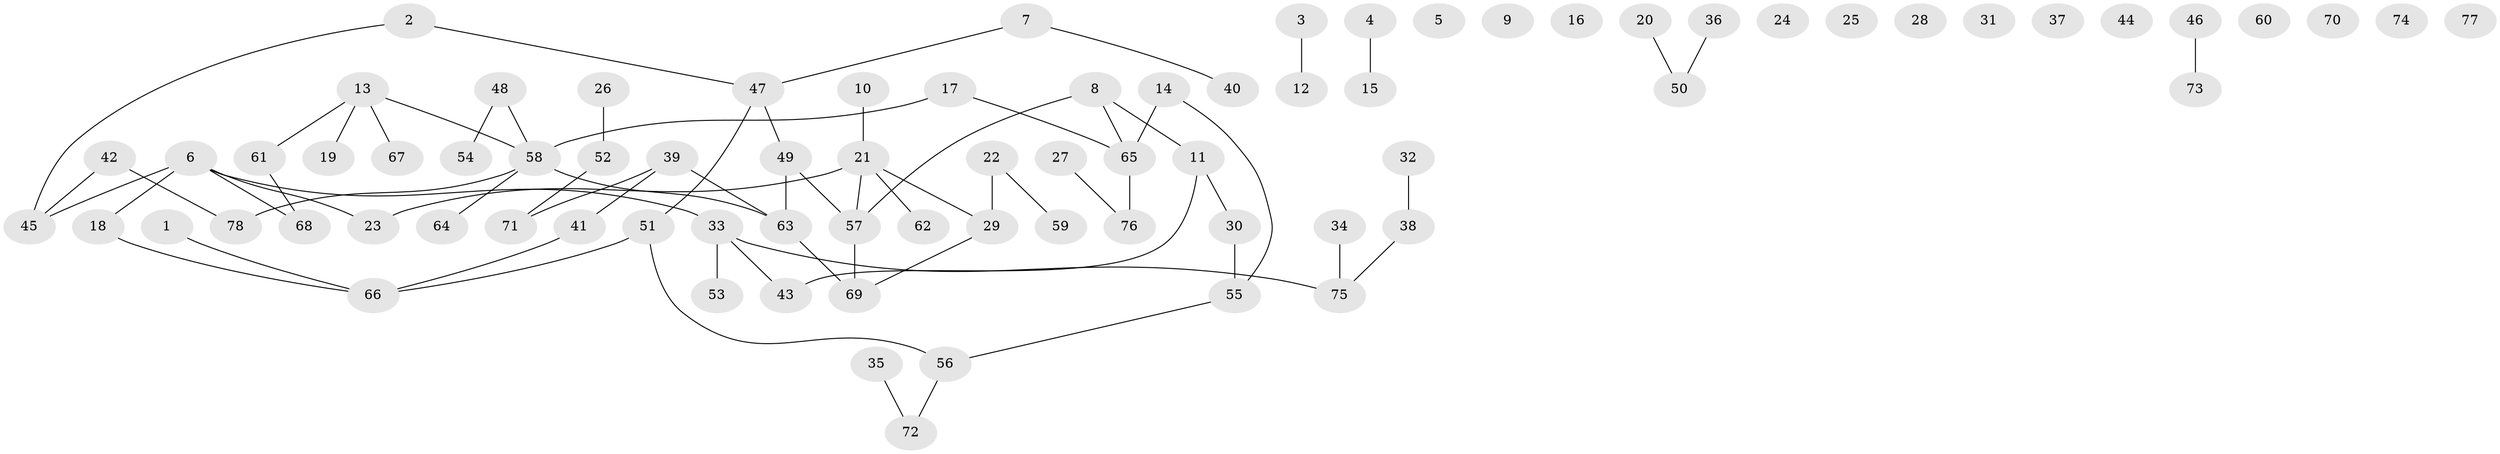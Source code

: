// Generated by graph-tools (version 1.1) at 2025/00/03/09/25 03:00:53]
// undirected, 78 vertices, 71 edges
graph export_dot {
graph [start="1"]
  node [color=gray90,style=filled];
  1;
  2;
  3;
  4;
  5;
  6;
  7;
  8;
  9;
  10;
  11;
  12;
  13;
  14;
  15;
  16;
  17;
  18;
  19;
  20;
  21;
  22;
  23;
  24;
  25;
  26;
  27;
  28;
  29;
  30;
  31;
  32;
  33;
  34;
  35;
  36;
  37;
  38;
  39;
  40;
  41;
  42;
  43;
  44;
  45;
  46;
  47;
  48;
  49;
  50;
  51;
  52;
  53;
  54;
  55;
  56;
  57;
  58;
  59;
  60;
  61;
  62;
  63;
  64;
  65;
  66;
  67;
  68;
  69;
  70;
  71;
  72;
  73;
  74;
  75;
  76;
  77;
  78;
  1 -- 66;
  2 -- 45;
  2 -- 47;
  3 -- 12;
  4 -- 15;
  6 -- 18;
  6 -- 23;
  6 -- 33;
  6 -- 45;
  6 -- 68;
  7 -- 40;
  7 -- 47;
  8 -- 11;
  8 -- 57;
  8 -- 65;
  10 -- 21;
  11 -- 30;
  11 -- 43;
  13 -- 19;
  13 -- 58;
  13 -- 61;
  13 -- 67;
  14 -- 55;
  14 -- 65;
  17 -- 58;
  17 -- 65;
  18 -- 66;
  20 -- 50;
  21 -- 23;
  21 -- 29;
  21 -- 57;
  21 -- 62;
  22 -- 29;
  22 -- 59;
  26 -- 52;
  27 -- 76;
  29 -- 69;
  30 -- 55;
  32 -- 38;
  33 -- 43;
  33 -- 53;
  33 -- 75;
  34 -- 75;
  35 -- 72;
  36 -- 50;
  38 -- 75;
  39 -- 41;
  39 -- 63;
  39 -- 71;
  41 -- 66;
  42 -- 45;
  42 -- 78;
  46 -- 73;
  47 -- 49;
  47 -- 51;
  48 -- 54;
  48 -- 58;
  49 -- 57;
  49 -- 63;
  51 -- 56;
  51 -- 66;
  52 -- 71;
  55 -- 56;
  56 -- 72;
  57 -- 69;
  58 -- 63;
  58 -- 64;
  58 -- 78;
  61 -- 68;
  63 -- 69;
  65 -- 76;
}
